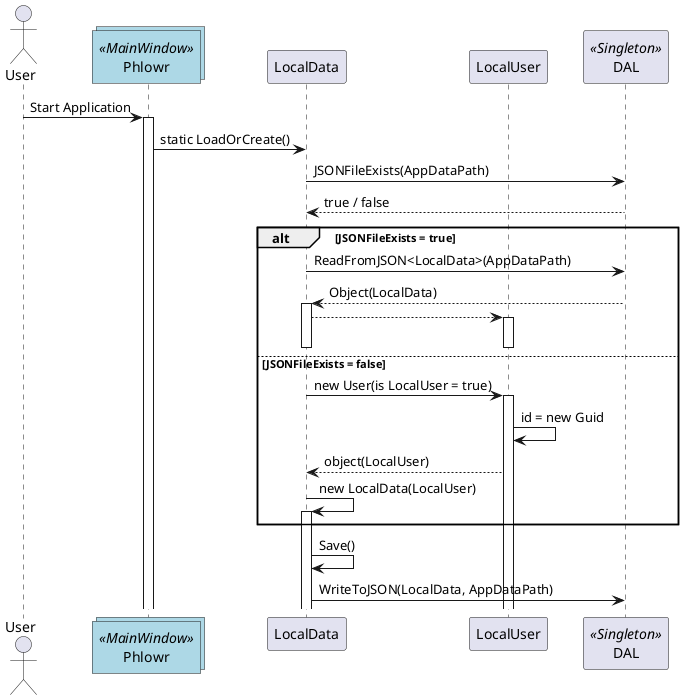 @startuml loadLocalDataSequence
Actor User
collections Phlowr <<MainWindow>> #LightBlue
participant LocalData
participant LocalUser
participant DAL <<Singleton>>


User -> Phlowr : Start Application
Activate Phlowr



Phlowr -> LocalData : static LoadOrCreate()
LocalData -> DAL : JSONFileExists(AppDataPath)
DAL --> LocalData : true / false

alt JSONFileExists = true
LocalData -> DAL : ReadFromJSON<LocalData>(AppDataPath)
DAL --> LocalData: Object(LocalData)
activate LocalData
LocalData --> LocalUser
activate LocalUser
deactivate LocalData
deactivate LocalUser

else JSONFileExists = false
LocalData -> LocalUser: new User(is LocalUser = true)
activate LocalUser
LocalUser -> LocalUser : id = new Guid
LocalUser --> LocalData : object(LocalUser)
LocalData -> LocalData : new LocalData(LocalUser)
activate LocalData
end
LocalData -> LocalData : Save()
LocalData -> DAL : WriteToJSON(LocalData, AppDataPath)

@enduml